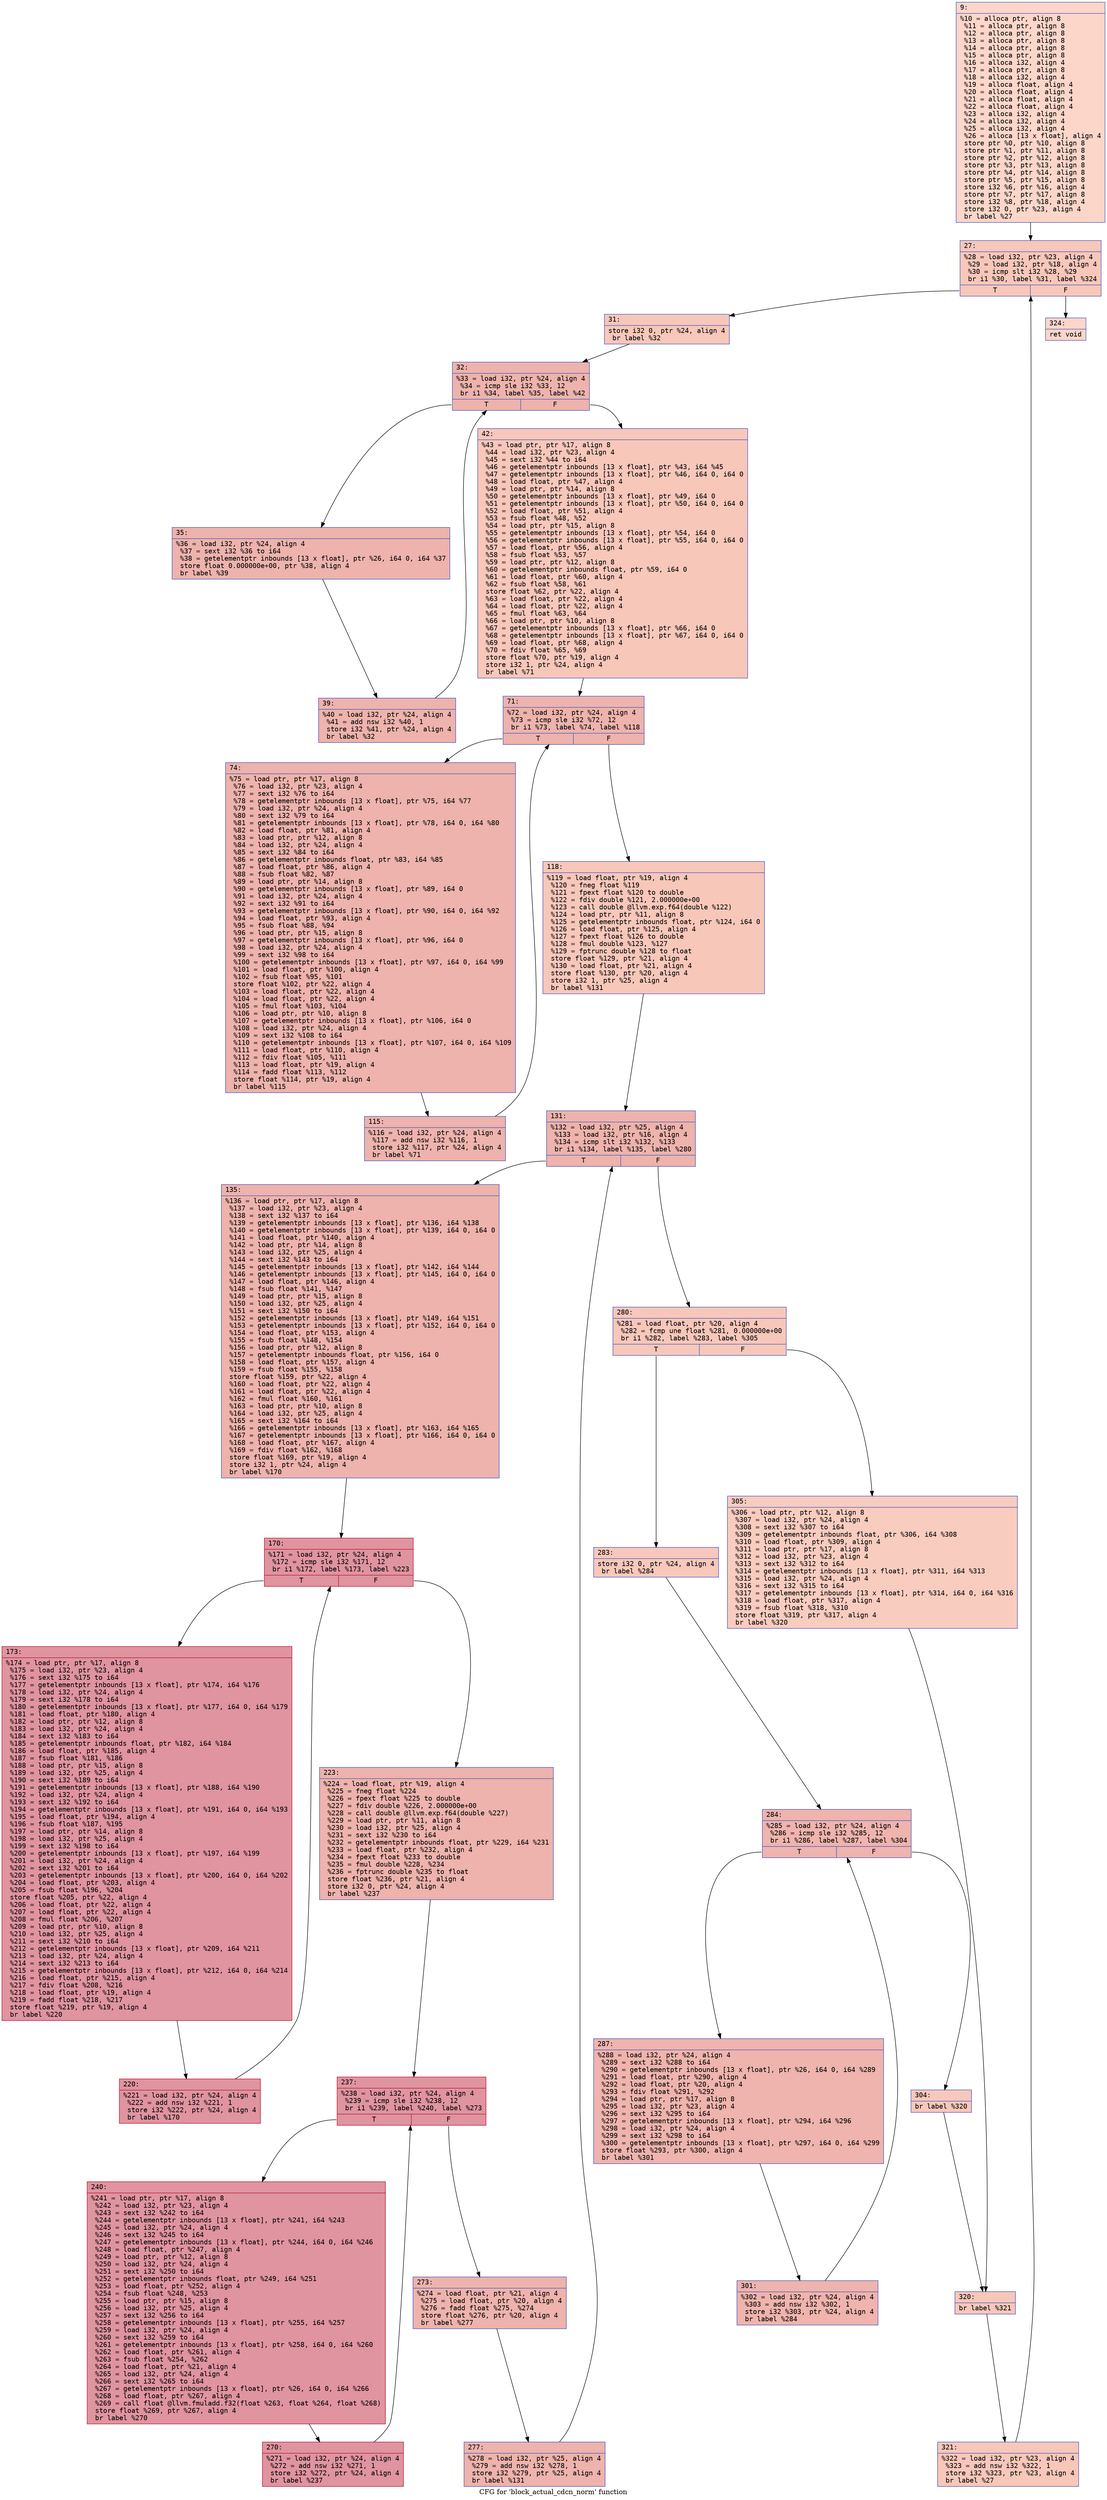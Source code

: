 digraph "CFG for 'block_actual_cdcn_norm' function" {
	label="CFG for 'block_actual_cdcn_norm' function";

	Node0x600001c3e0d0 [shape=record,color="#3d50c3ff", style=filled, fillcolor="#f6a38570" fontname="Courier",label="{9:\l|  %10 = alloca ptr, align 8\l  %11 = alloca ptr, align 8\l  %12 = alloca ptr, align 8\l  %13 = alloca ptr, align 8\l  %14 = alloca ptr, align 8\l  %15 = alloca ptr, align 8\l  %16 = alloca i32, align 4\l  %17 = alloca ptr, align 8\l  %18 = alloca i32, align 4\l  %19 = alloca float, align 4\l  %20 = alloca float, align 4\l  %21 = alloca float, align 4\l  %22 = alloca float, align 4\l  %23 = alloca i32, align 4\l  %24 = alloca i32, align 4\l  %25 = alloca i32, align 4\l  %26 = alloca [13 x float], align 4\l  store ptr %0, ptr %10, align 8\l  store ptr %1, ptr %11, align 8\l  store ptr %2, ptr %12, align 8\l  store ptr %3, ptr %13, align 8\l  store ptr %4, ptr %14, align 8\l  store ptr %5, ptr %15, align 8\l  store i32 %6, ptr %16, align 4\l  store ptr %7, ptr %17, align 8\l  store i32 %8, ptr %18, align 4\l  store i32 0, ptr %23, align 4\l  br label %27\l}"];
	Node0x600001c3e0d0 -> Node0x600001c3e120[tooltip="9 -> 27\nProbability 100.00%" ];
	Node0x600001c3e120 [shape=record,color="#3d50c3ff", style=filled, fillcolor="#ec7f6370" fontname="Courier",label="{27:\l|  %28 = load i32, ptr %23, align 4\l  %29 = load i32, ptr %18, align 4\l  %30 = icmp slt i32 %28, %29\l  br i1 %30, label %31, label %324\l|{<s0>T|<s1>F}}"];
	Node0x600001c3e120:s0 -> Node0x600001c3e170[tooltip="27 -> 31\nProbability 96.88%" ];
	Node0x600001c3e120:s1 -> Node0x600001c3ea80[tooltip="27 -> 324\nProbability 3.12%" ];
	Node0x600001c3e170 [shape=record,color="#3d50c3ff", style=filled, fillcolor="#ec7f6370" fontname="Courier",label="{31:\l|  store i32 0, ptr %24, align 4\l  br label %32\l}"];
	Node0x600001c3e170 -> Node0x600001c3e1c0[tooltip="31 -> 32\nProbability 100.00%" ];
	Node0x600001c3e1c0 [shape=record,color="#3d50c3ff", style=filled, fillcolor="#d6524470" fontname="Courier",label="{32:\l|  %33 = load i32, ptr %24, align 4\l  %34 = icmp sle i32 %33, 12\l  br i1 %34, label %35, label %42\l|{<s0>T|<s1>F}}"];
	Node0x600001c3e1c0:s0 -> Node0x600001c3e210[tooltip="32 -> 35\nProbability 96.88%" ];
	Node0x600001c3e1c0:s1 -> Node0x600001c3e2b0[tooltip="32 -> 42\nProbability 3.12%" ];
	Node0x600001c3e210 [shape=record,color="#3d50c3ff", style=filled, fillcolor="#d6524470" fontname="Courier",label="{35:\l|  %36 = load i32, ptr %24, align 4\l  %37 = sext i32 %36 to i64\l  %38 = getelementptr inbounds [13 x float], ptr %26, i64 0, i64 %37\l  store float 0.000000e+00, ptr %38, align 4\l  br label %39\l}"];
	Node0x600001c3e210 -> Node0x600001c3e260[tooltip="35 -> 39\nProbability 100.00%" ];
	Node0x600001c3e260 [shape=record,color="#3d50c3ff", style=filled, fillcolor="#d6524470" fontname="Courier",label="{39:\l|  %40 = load i32, ptr %24, align 4\l  %41 = add nsw i32 %40, 1\l  store i32 %41, ptr %24, align 4\l  br label %32\l}"];
	Node0x600001c3e260 -> Node0x600001c3e1c0[tooltip="39 -> 32\nProbability 100.00%" ];
	Node0x600001c3e2b0 [shape=record,color="#3d50c3ff", style=filled, fillcolor="#ec7f6370" fontname="Courier",label="{42:\l|  %43 = load ptr, ptr %17, align 8\l  %44 = load i32, ptr %23, align 4\l  %45 = sext i32 %44 to i64\l  %46 = getelementptr inbounds [13 x float], ptr %43, i64 %45\l  %47 = getelementptr inbounds [13 x float], ptr %46, i64 0, i64 0\l  %48 = load float, ptr %47, align 4\l  %49 = load ptr, ptr %14, align 8\l  %50 = getelementptr inbounds [13 x float], ptr %49, i64 0\l  %51 = getelementptr inbounds [13 x float], ptr %50, i64 0, i64 0\l  %52 = load float, ptr %51, align 4\l  %53 = fsub float %48, %52\l  %54 = load ptr, ptr %15, align 8\l  %55 = getelementptr inbounds [13 x float], ptr %54, i64 0\l  %56 = getelementptr inbounds [13 x float], ptr %55, i64 0, i64 0\l  %57 = load float, ptr %56, align 4\l  %58 = fsub float %53, %57\l  %59 = load ptr, ptr %12, align 8\l  %60 = getelementptr inbounds float, ptr %59, i64 0\l  %61 = load float, ptr %60, align 4\l  %62 = fsub float %58, %61\l  store float %62, ptr %22, align 4\l  %63 = load float, ptr %22, align 4\l  %64 = load float, ptr %22, align 4\l  %65 = fmul float %63, %64\l  %66 = load ptr, ptr %10, align 8\l  %67 = getelementptr inbounds [13 x float], ptr %66, i64 0\l  %68 = getelementptr inbounds [13 x float], ptr %67, i64 0, i64 0\l  %69 = load float, ptr %68, align 4\l  %70 = fdiv float %65, %69\l  store float %70, ptr %19, align 4\l  store i32 1, ptr %24, align 4\l  br label %71\l}"];
	Node0x600001c3e2b0 -> Node0x600001c3e300[tooltip="42 -> 71\nProbability 100.00%" ];
	Node0x600001c3e300 [shape=record,color="#3d50c3ff", style=filled, fillcolor="#d6524470" fontname="Courier",label="{71:\l|  %72 = load i32, ptr %24, align 4\l  %73 = icmp sle i32 %72, 12\l  br i1 %73, label %74, label %118\l|{<s0>T|<s1>F}}"];
	Node0x600001c3e300:s0 -> Node0x600001c3e350[tooltip="71 -> 74\nProbability 96.88%" ];
	Node0x600001c3e300:s1 -> Node0x600001c3e3f0[tooltip="71 -> 118\nProbability 3.12%" ];
	Node0x600001c3e350 [shape=record,color="#3d50c3ff", style=filled, fillcolor="#d6524470" fontname="Courier",label="{74:\l|  %75 = load ptr, ptr %17, align 8\l  %76 = load i32, ptr %23, align 4\l  %77 = sext i32 %76 to i64\l  %78 = getelementptr inbounds [13 x float], ptr %75, i64 %77\l  %79 = load i32, ptr %24, align 4\l  %80 = sext i32 %79 to i64\l  %81 = getelementptr inbounds [13 x float], ptr %78, i64 0, i64 %80\l  %82 = load float, ptr %81, align 4\l  %83 = load ptr, ptr %12, align 8\l  %84 = load i32, ptr %24, align 4\l  %85 = sext i32 %84 to i64\l  %86 = getelementptr inbounds float, ptr %83, i64 %85\l  %87 = load float, ptr %86, align 4\l  %88 = fsub float %82, %87\l  %89 = load ptr, ptr %14, align 8\l  %90 = getelementptr inbounds [13 x float], ptr %89, i64 0\l  %91 = load i32, ptr %24, align 4\l  %92 = sext i32 %91 to i64\l  %93 = getelementptr inbounds [13 x float], ptr %90, i64 0, i64 %92\l  %94 = load float, ptr %93, align 4\l  %95 = fsub float %88, %94\l  %96 = load ptr, ptr %15, align 8\l  %97 = getelementptr inbounds [13 x float], ptr %96, i64 0\l  %98 = load i32, ptr %24, align 4\l  %99 = sext i32 %98 to i64\l  %100 = getelementptr inbounds [13 x float], ptr %97, i64 0, i64 %99\l  %101 = load float, ptr %100, align 4\l  %102 = fsub float %95, %101\l  store float %102, ptr %22, align 4\l  %103 = load float, ptr %22, align 4\l  %104 = load float, ptr %22, align 4\l  %105 = fmul float %103, %104\l  %106 = load ptr, ptr %10, align 8\l  %107 = getelementptr inbounds [13 x float], ptr %106, i64 0\l  %108 = load i32, ptr %24, align 4\l  %109 = sext i32 %108 to i64\l  %110 = getelementptr inbounds [13 x float], ptr %107, i64 0, i64 %109\l  %111 = load float, ptr %110, align 4\l  %112 = fdiv float %105, %111\l  %113 = load float, ptr %19, align 4\l  %114 = fadd float %113, %112\l  store float %114, ptr %19, align 4\l  br label %115\l}"];
	Node0x600001c3e350 -> Node0x600001c3e3a0[tooltip="74 -> 115\nProbability 100.00%" ];
	Node0x600001c3e3a0 [shape=record,color="#3d50c3ff", style=filled, fillcolor="#d6524470" fontname="Courier",label="{115:\l|  %116 = load i32, ptr %24, align 4\l  %117 = add nsw i32 %116, 1\l  store i32 %117, ptr %24, align 4\l  br label %71\l}"];
	Node0x600001c3e3a0 -> Node0x600001c3e300[tooltip="115 -> 71\nProbability 100.00%" ];
	Node0x600001c3e3f0 [shape=record,color="#3d50c3ff", style=filled, fillcolor="#ec7f6370" fontname="Courier",label="{118:\l|  %119 = load float, ptr %19, align 4\l  %120 = fneg float %119\l  %121 = fpext float %120 to double\l  %122 = fdiv double %121, 2.000000e+00\l  %123 = call double @llvm.exp.f64(double %122)\l  %124 = load ptr, ptr %11, align 8\l  %125 = getelementptr inbounds float, ptr %124, i64 0\l  %126 = load float, ptr %125, align 4\l  %127 = fpext float %126 to double\l  %128 = fmul double %123, %127\l  %129 = fptrunc double %128 to float\l  store float %129, ptr %21, align 4\l  %130 = load float, ptr %21, align 4\l  store float %130, ptr %20, align 4\l  store i32 1, ptr %25, align 4\l  br label %131\l}"];
	Node0x600001c3e3f0 -> Node0x600001c3e440[tooltip="118 -> 131\nProbability 100.00%" ];
	Node0x600001c3e440 [shape=record,color="#3d50c3ff", style=filled, fillcolor="#d6524470" fontname="Courier",label="{131:\l|  %132 = load i32, ptr %25, align 4\l  %133 = load i32, ptr %16, align 4\l  %134 = icmp slt i32 %132, %133\l  br i1 %134, label %135, label %280\l|{<s0>T|<s1>F}}"];
	Node0x600001c3e440:s0 -> Node0x600001c3e490[tooltip="131 -> 135\nProbability 96.88%" ];
	Node0x600001c3e440:s1 -> Node0x600001c3e7b0[tooltip="131 -> 280\nProbability 3.12%" ];
	Node0x600001c3e490 [shape=record,color="#3d50c3ff", style=filled, fillcolor="#d6524470" fontname="Courier",label="{135:\l|  %136 = load ptr, ptr %17, align 8\l  %137 = load i32, ptr %23, align 4\l  %138 = sext i32 %137 to i64\l  %139 = getelementptr inbounds [13 x float], ptr %136, i64 %138\l  %140 = getelementptr inbounds [13 x float], ptr %139, i64 0, i64 0\l  %141 = load float, ptr %140, align 4\l  %142 = load ptr, ptr %14, align 8\l  %143 = load i32, ptr %25, align 4\l  %144 = sext i32 %143 to i64\l  %145 = getelementptr inbounds [13 x float], ptr %142, i64 %144\l  %146 = getelementptr inbounds [13 x float], ptr %145, i64 0, i64 0\l  %147 = load float, ptr %146, align 4\l  %148 = fsub float %141, %147\l  %149 = load ptr, ptr %15, align 8\l  %150 = load i32, ptr %25, align 4\l  %151 = sext i32 %150 to i64\l  %152 = getelementptr inbounds [13 x float], ptr %149, i64 %151\l  %153 = getelementptr inbounds [13 x float], ptr %152, i64 0, i64 0\l  %154 = load float, ptr %153, align 4\l  %155 = fsub float %148, %154\l  %156 = load ptr, ptr %12, align 8\l  %157 = getelementptr inbounds float, ptr %156, i64 0\l  %158 = load float, ptr %157, align 4\l  %159 = fsub float %155, %158\l  store float %159, ptr %22, align 4\l  %160 = load float, ptr %22, align 4\l  %161 = load float, ptr %22, align 4\l  %162 = fmul float %160, %161\l  %163 = load ptr, ptr %10, align 8\l  %164 = load i32, ptr %25, align 4\l  %165 = sext i32 %164 to i64\l  %166 = getelementptr inbounds [13 x float], ptr %163, i64 %165\l  %167 = getelementptr inbounds [13 x float], ptr %166, i64 0, i64 0\l  %168 = load float, ptr %167, align 4\l  %169 = fdiv float %162, %168\l  store float %169, ptr %19, align 4\l  store i32 1, ptr %24, align 4\l  br label %170\l}"];
	Node0x600001c3e490 -> Node0x600001c3e4e0[tooltip="135 -> 170\nProbability 100.00%" ];
	Node0x600001c3e4e0 [shape=record,color="#b70d28ff", style=filled, fillcolor="#b70d2870" fontname="Courier",label="{170:\l|  %171 = load i32, ptr %24, align 4\l  %172 = icmp sle i32 %171, 12\l  br i1 %172, label %173, label %223\l|{<s0>T|<s1>F}}"];
	Node0x600001c3e4e0:s0 -> Node0x600001c3e530[tooltip="170 -> 173\nProbability 96.88%" ];
	Node0x600001c3e4e0:s1 -> Node0x600001c3e5d0[tooltip="170 -> 223\nProbability 3.12%" ];
	Node0x600001c3e530 [shape=record,color="#b70d28ff", style=filled, fillcolor="#b70d2870" fontname="Courier",label="{173:\l|  %174 = load ptr, ptr %17, align 8\l  %175 = load i32, ptr %23, align 4\l  %176 = sext i32 %175 to i64\l  %177 = getelementptr inbounds [13 x float], ptr %174, i64 %176\l  %178 = load i32, ptr %24, align 4\l  %179 = sext i32 %178 to i64\l  %180 = getelementptr inbounds [13 x float], ptr %177, i64 0, i64 %179\l  %181 = load float, ptr %180, align 4\l  %182 = load ptr, ptr %12, align 8\l  %183 = load i32, ptr %24, align 4\l  %184 = sext i32 %183 to i64\l  %185 = getelementptr inbounds float, ptr %182, i64 %184\l  %186 = load float, ptr %185, align 4\l  %187 = fsub float %181, %186\l  %188 = load ptr, ptr %15, align 8\l  %189 = load i32, ptr %25, align 4\l  %190 = sext i32 %189 to i64\l  %191 = getelementptr inbounds [13 x float], ptr %188, i64 %190\l  %192 = load i32, ptr %24, align 4\l  %193 = sext i32 %192 to i64\l  %194 = getelementptr inbounds [13 x float], ptr %191, i64 0, i64 %193\l  %195 = load float, ptr %194, align 4\l  %196 = fsub float %187, %195\l  %197 = load ptr, ptr %14, align 8\l  %198 = load i32, ptr %25, align 4\l  %199 = sext i32 %198 to i64\l  %200 = getelementptr inbounds [13 x float], ptr %197, i64 %199\l  %201 = load i32, ptr %24, align 4\l  %202 = sext i32 %201 to i64\l  %203 = getelementptr inbounds [13 x float], ptr %200, i64 0, i64 %202\l  %204 = load float, ptr %203, align 4\l  %205 = fsub float %196, %204\l  store float %205, ptr %22, align 4\l  %206 = load float, ptr %22, align 4\l  %207 = load float, ptr %22, align 4\l  %208 = fmul float %206, %207\l  %209 = load ptr, ptr %10, align 8\l  %210 = load i32, ptr %25, align 4\l  %211 = sext i32 %210 to i64\l  %212 = getelementptr inbounds [13 x float], ptr %209, i64 %211\l  %213 = load i32, ptr %24, align 4\l  %214 = sext i32 %213 to i64\l  %215 = getelementptr inbounds [13 x float], ptr %212, i64 0, i64 %214\l  %216 = load float, ptr %215, align 4\l  %217 = fdiv float %208, %216\l  %218 = load float, ptr %19, align 4\l  %219 = fadd float %218, %217\l  store float %219, ptr %19, align 4\l  br label %220\l}"];
	Node0x600001c3e530 -> Node0x600001c3e580[tooltip="173 -> 220\nProbability 100.00%" ];
	Node0x600001c3e580 [shape=record,color="#b70d28ff", style=filled, fillcolor="#b70d2870" fontname="Courier",label="{220:\l|  %221 = load i32, ptr %24, align 4\l  %222 = add nsw i32 %221, 1\l  store i32 %222, ptr %24, align 4\l  br label %170\l}"];
	Node0x600001c3e580 -> Node0x600001c3e4e0[tooltip="220 -> 170\nProbability 100.00%" ];
	Node0x600001c3e5d0 [shape=record,color="#3d50c3ff", style=filled, fillcolor="#d6524470" fontname="Courier",label="{223:\l|  %224 = load float, ptr %19, align 4\l  %225 = fneg float %224\l  %226 = fpext float %225 to double\l  %227 = fdiv double %226, 2.000000e+00\l  %228 = call double @llvm.exp.f64(double %227)\l  %229 = load ptr, ptr %11, align 8\l  %230 = load i32, ptr %25, align 4\l  %231 = sext i32 %230 to i64\l  %232 = getelementptr inbounds float, ptr %229, i64 %231\l  %233 = load float, ptr %232, align 4\l  %234 = fpext float %233 to double\l  %235 = fmul double %228, %234\l  %236 = fptrunc double %235 to float\l  store float %236, ptr %21, align 4\l  store i32 0, ptr %24, align 4\l  br label %237\l}"];
	Node0x600001c3e5d0 -> Node0x600001c3e620[tooltip="223 -> 237\nProbability 100.00%" ];
	Node0x600001c3e620 [shape=record,color="#b70d28ff", style=filled, fillcolor="#b70d2870" fontname="Courier",label="{237:\l|  %238 = load i32, ptr %24, align 4\l  %239 = icmp sle i32 %238, 12\l  br i1 %239, label %240, label %273\l|{<s0>T|<s1>F}}"];
	Node0x600001c3e620:s0 -> Node0x600001c3e670[tooltip="237 -> 240\nProbability 96.88%" ];
	Node0x600001c3e620:s1 -> Node0x600001c3e710[tooltip="237 -> 273\nProbability 3.12%" ];
	Node0x600001c3e670 [shape=record,color="#b70d28ff", style=filled, fillcolor="#b70d2870" fontname="Courier",label="{240:\l|  %241 = load ptr, ptr %17, align 8\l  %242 = load i32, ptr %23, align 4\l  %243 = sext i32 %242 to i64\l  %244 = getelementptr inbounds [13 x float], ptr %241, i64 %243\l  %245 = load i32, ptr %24, align 4\l  %246 = sext i32 %245 to i64\l  %247 = getelementptr inbounds [13 x float], ptr %244, i64 0, i64 %246\l  %248 = load float, ptr %247, align 4\l  %249 = load ptr, ptr %12, align 8\l  %250 = load i32, ptr %24, align 4\l  %251 = sext i32 %250 to i64\l  %252 = getelementptr inbounds float, ptr %249, i64 %251\l  %253 = load float, ptr %252, align 4\l  %254 = fsub float %248, %253\l  %255 = load ptr, ptr %15, align 8\l  %256 = load i32, ptr %25, align 4\l  %257 = sext i32 %256 to i64\l  %258 = getelementptr inbounds [13 x float], ptr %255, i64 %257\l  %259 = load i32, ptr %24, align 4\l  %260 = sext i32 %259 to i64\l  %261 = getelementptr inbounds [13 x float], ptr %258, i64 0, i64 %260\l  %262 = load float, ptr %261, align 4\l  %263 = fsub float %254, %262\l  %264 = load float, ptr %21, align 4\l  %265 = load i32, ptr %24, align 4\l  %266 = sext i32 %265 to i64\l  %267 = getelementptr inbounds [13 x float], ptr %26, i64 0, i64 %266\l  %268 = load float, ptr %267, align 4\l  %269 = call float @llvm.fmuladd.f32(float %263, float %264, float %268)\l  store float %269, ptr %267, align 4\l  br label %270\l}"];
	Node0x600001c3e670 -> Node0x600001c3e6c0[tooltip="240 -> 270\nProbability 100.00%" ];
	Node0x600001c3e6c0 [shape=record,color="#b70d28ff", style=filled, fillcolor="#b70d2870" fontname="Courier",label="{270:\l|  %271 = load i32, ptr %24, align 4\l  %272 = add nsw i32 %271, 1\l  store i32 %272, ptr %24, align 4\l  br label %237\l}"];
	Node0x600001c3e6c0 -> Node0x600001c3e620[tooltip="270 -> 237\nProbability 100.00%" ];
	Node0x600001c3e710 [shape=record,color="#3d50c3ff", style=filled, fillcolor="#d6524470" fontname="Courier",label="{273:\l|  %274 = load float, ptr %21, align 4\l  %275 = load float, ptr %20, align 4\l  %276 = fadd float %275, %274\l  store float %276, ptr %20, align 4\l  br label %277\l}"];
	Node0x600001c3e710 -> Node0x600001c3e760[tooltip="273 -> 277\nProbability 100.00%" ];
	Node0x600001c3e760 [shape=record,color="#3d50c3ff", style=filled, fillcolor="#d6524470" fontname="Courier",label="{277:\l|  %278 = load i32, ptr %25, align 4\l  %279 = add nsw i32 %278, 1\l  store i32 %279, ptr %25, align 4\l  br label %131\l}"];
	Node0x600001c3e760 -> Node0x600001c3e440[tooltip="277 -> 131\nProbability 100.00%" ];
	Node0x600001c3e7b0 [shape=record,color="#3d50c3ff", style=filled, fillcolor="#ec7f6370" fontname="Courier",label="{280:\l|  %281 = load float, ptr %20, align 4\l  %282 = fcmp une float %281, 0.000000e+00\l  br i1 %282, label %283, label %305\l|{<s0>T|<s1>F}}"];
	Node0x600001c3e7b0:s0 -> Node0x600001c3e800[tooltip="280 -> 283\nProbability 62.50%" ];
	Node0x600001c3e7b0:s1 -> Node0x600001c3e990[tooltip="280 -> 305\nProbability 37.50%" ];
	Node0x600001c3e800 [shape=record,color="#3d50c3ff", style=filled, fillcolor="#ed836670" fontname="Courier",label="{283:\l|  store i32 0, ptr %24, align 4\l  br label %284\l}"];
	Node0x600001c3e800 -> Node0x600001c3e850[tooltip="283 -> 284\nProbability 100.00%" ];
	Node0x600001c3e850 [shape=record,color="#3d50c3ff", style=filled, fillcolor="#d8564670" fontname="Courier",label="{284:\l|  %285 = load i32, ptr %24, align 4\l  %286 = icmp sle i32 %285, 12\l  br i1 %286, label %287, label %304\l|{<s0>T|<s1>F}}"];
	Node0x600001c3e850:s0 -> Node0x600001c3e8a0[tooltip="284 -> 287\nProbability 96.88%" ];
	Node0x600001c3e850:s1 -> Node0x600001c3e940[tooltip="284 -> 304\nProbability 3.12%" ];
	Node0x600001c3e8a0 [shape=record,color="#3d50c3ff", style=filled, fillcolor="#d8564670" fontname="Courier",label="{287:\l|  %288 = load i32, ptr %24, align 4\l  %289 = sext i32 %288 to i64\l  %290 = getelementptr inbounds [13 x float], ptr %26, i64 0, i64 %289\l  %291 = load float, ptr %290, align 4\l  %292 = load float, ptr %20, align 4\l  %293 = fdiv float %291, %292\l  %294 = load ptr, ptr %17, align 8\l  %295 = load i32, ptr %23, align 4\l  %296 = sext i32 %295 to i64\l  %297 = getelementptr inbounds [13 x float], ptr %294, i64 %296\l  %298 = load i32, ptr %24, align 4\l  %299 = sext i32 %298 to i64\l  %300 = getelementptr inbounds [13 x float], ptr %297, i64 0, i64 %299\l  store float %293, ptr %300, align 4\l  br label %301\l}"];
	Node0x600001c3e8a0 -> Node0x600001c3e8f0[tooltip="287 -> 301\nProbability 100.00%" ];
	Node0x600001c3e8f0 [shape=record,color="#3d50c3ff", style=filled, fillcolor="#d8564670" fontname="Courier",label="{301:\l|  %302 = load i32, ptr %24, align 4\l  %303 = add nsw i32 %302, 1\l  store i32 %303, ptr %24, align 4\l  br label %284\l}"];
	Node0x600001c3e8f0 -> Node0x600001c3e850[tooltip="301 -> 284\nProbability 100.00%" ];
	Node0x600001c3e940 [shape=record,color="#3d50c3ff", style=filled, fillcolor="#ed836670" fontname="Courier",label="{304:\l|  br label %320\l}"];
	Node0x600001c3e940 -> Node0x600001c3e9e0[tooltip="304 -> 320\nProbability 100.00%" ];
	Node0x600001c3e990 [shape=record,color="#3d50c3ff", style=filled, fillcolor="#f08b6e70" fontname="Courier",label="{305:\l|  %306 = load ptr, ptr %12, align 8\l  %307 = load i32, ptr %24, align 4\l  %308 = sext i32 %307 to i64\l  %309 = getelementptr inbounds float, ptr %306, i64 %308\l  %310 = load float, ptr %309, align 4\l  %311 = load ptr, ptr %17, align 8\l  %312 = load i32, ptr %23, align 4\l  %313 = sext i32 %312 to i64\l  %314 = getelementptr inbounds [13 x float], ptr %311, i64 %313\l  %315 = load i32, ptr %24, align 4\l  %316 = sext i32 %315 to i64\l  %317 = getelementptr inbounds [13 x float], ptr %314, i64 0, i64 %316\l  %318 = load float, ptr %317, align 4\l  %319 = fsub float %318, %310\l  store float %319, ptr %317, align 4\l  br label %320\l}"];
	Node0x600001c3e990 -> Node0x600001c3e9e0[tooltip="305 -> 320\nProbability 100.00%" ];
	Node0x600001c3e9e0 [shape=record,color="#3d50c3ff", style=filled, fillcolor="#ec7f6370" fontname="Courier",label="{320:\l|  br label %321\l}"];
	Node0x600001c3e9e0 -> Node0x600001c3ea30[tooltip="320 -> 321\nProbability 100.00%" ];
	Node0x600001c3ea30 [shape=record,color="#3d50c3ff", style=filled, fillcolor="#ec7f6370" fontname="Courier",label="{321:\l|  %322 = load i32, ptr %23, align 4\l  %323 = add nsw i32 %322, 1\l  store i32 %323, ptr %23, align 4\l  br label %27\l}"];
	Node0x600001c3ea30 -> Node0x600001c3e120[tooltip="321 -> 27\nProbability 100.00%" ];
	Node0x600001c3ea80 [shape=record,color="#3d50c3ff", style=filled, fillcolor="#f6a38570" fontname="Courier",label="{324:\l|  ret void\l}"];
}
